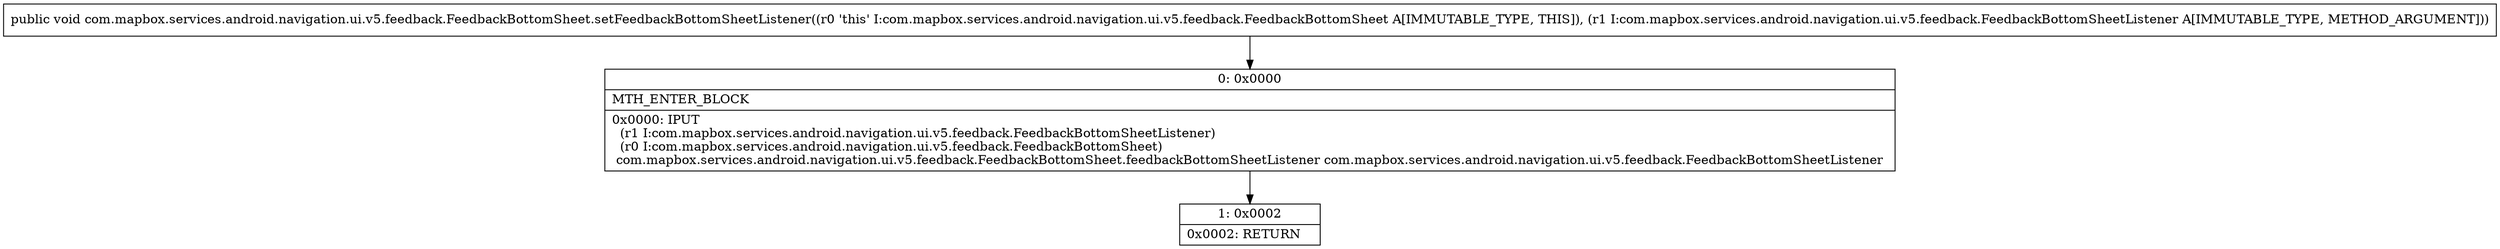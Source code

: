 digraph "CFG forcom.mapbox.services.android.navigation.ui.v5.feedback.FeedbackBottomSheet.setFeedbackBottomSheetListener(Lcom\/mapbox\/services\/android\/navigation\/ui\/v5\/feedback\/FeedbackBottomSheetListener;)V" {
Node_0 [shape=record,label="{0\:\ 0x0000|MTH_ENTER_BLOCK\l|0x0000: IPUT  \l  (r1 I:com.mapbox.services.android.navigation.ui.v5.feedback.FeedbackBottomSheetListener)\l  (r0 I:com.mapbox.services.android.navigation.ui.v5.feedback.FeedbackBottomSheet)\l com.mapbox.services.android.navigation.ui.v5.feedback.FeedbackBottomSheet.feedbackBottomSheetListener com.mapbox.services.android.navigation.ui.v5.feedback.FeedbackBottomSheetListener \l}"];
Node_1 [shape=record,label="{1\:\ 0x0002|0x0002: RETURN   \l}"];
MethodNode[shape=record,label="{public void com.mapbox.services.android.navigation.ui.v5.feedback.FeedbackBottomSheet.setFeedbackBottomSheetListener((r0 'this' I:com.mapbox.services.android.navigation.ui.v5.feedback.FeedbackBottomSheet A[IMMUTABLE_TYPE, THIS]), (r1 I:com.mapbox.services.android.navigation.ui.v5.feedback.FeedbackBottomSheetListener A[IMMUTABLE_TYPE, METHOD_ARGUMENT])) }"];
MethodNode -> Node_0;
Node_0 -> Node_1;
}

